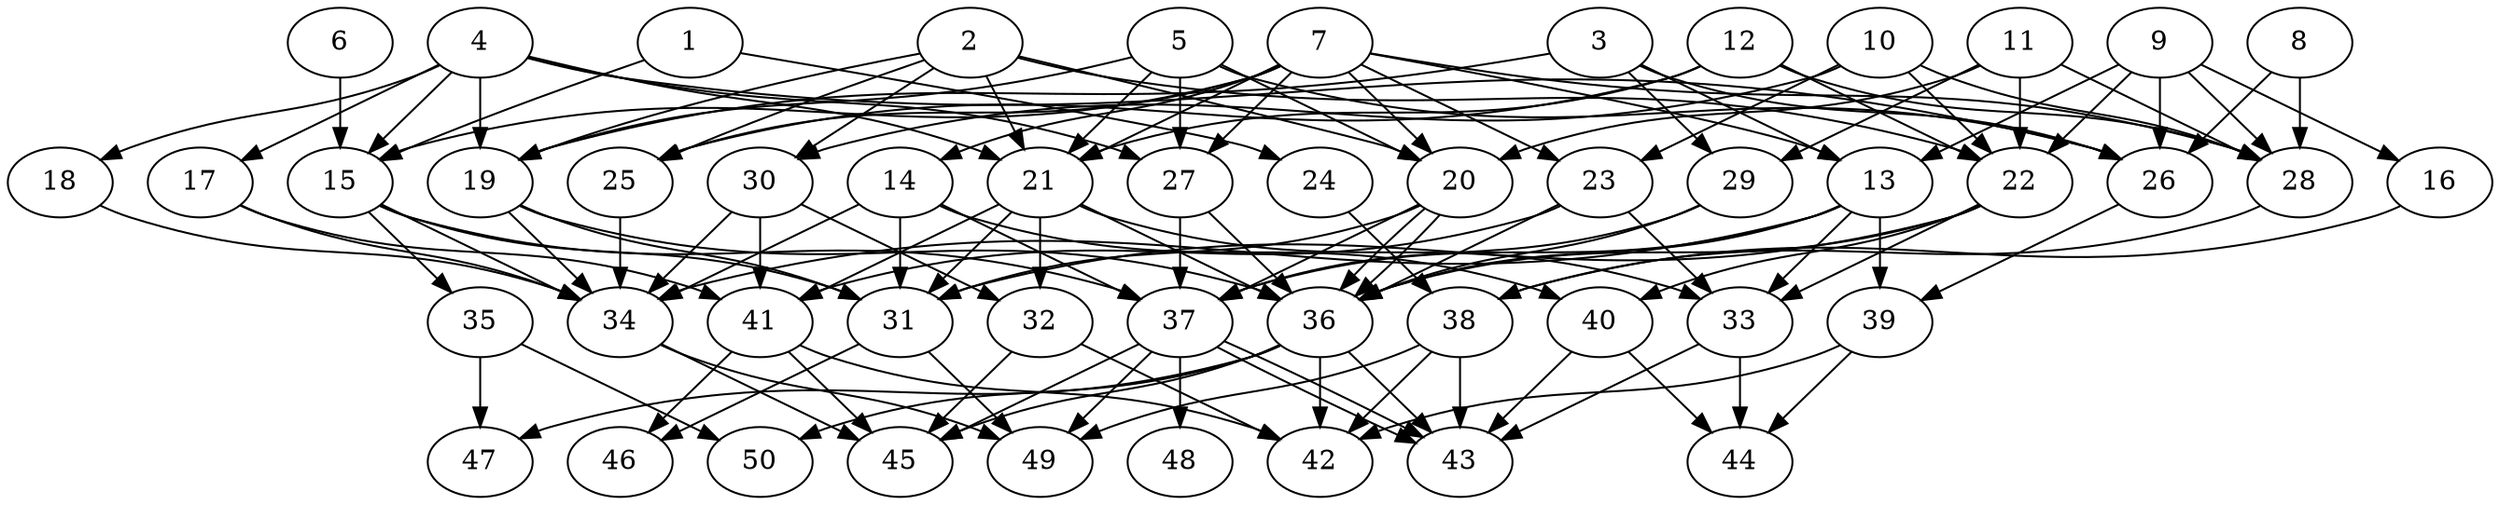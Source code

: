 // DAG automatically generated by daggen at Thu Oct  3 14:07:57 2019
// ./daggen --dot -n 50 --ccr 0.4 --fat 0.7 --regular 0.7 --density 0.5 --mindata 5242880 --maxdata 52428800 
digraph G {
  1 [size="52090880", alpha="0.09", expect_size="20836352"] 
  1 -> 15 [size ="20836352"]
  1 -> 24 [size ="20836352"]
  2 [size="29888000", alpha="0.02", expect_size="11955200"] 
  2 -> 19 [size ="11955200"]
  2 -> 20 [size ="11955200"]
  2 -> 21 [size ="11955200"]
  2 -> 22 [size ="11955200"]
  2 -> 25 [size ="11955200"]
  2 -> 30 [size ="11955200"]
  3 [size="115596800", alpha="0.06", expect_size="46238720"] 
  3 -> 13 [size ="46238720"]
  3 -> 19 [size ="46238720"]
  3 -> 26 [size ="46238720"]
  3 -> 29 [size ="46238720"]
  4 [size="104634880", alpha="0.04", expect_size="41853952"] 
  4 -> 15 [size ="41853952"]
  4 -> 17 [size ="41853952"]
  4 -> 18 [size ="41853952"]
  4 -> 19 [size ="41853952"]
  4 -> 21 [size ="41853952"]
  4 -> 26 [size ="41853952"]
  4 -> 27 [size ="41853952"]
  5 [size="47490560", alpha="0.14", expect_size="18996224"] 
  5 -> 19 [size ="18996224"]
  5 -> 20 [size ="18996224"]
  5 -> 21 [size ="18996224"]
  5 -> 26 [size ="18996224"]
  5 -> 27 [size ="18996224"]
  6 [size="46548480", alpha="0.04", expect_size="18619392"] 
  6 -> 15 [size ="18619392"]
  7 [size="66191360", alpha="0.09", expect_size="26476544"] 
  7 -> 13 [size ="26476544"]
  7 -> 14 [size ="26476544"]
  7 -> 15 [size ="26476544"]
  7 -> 20 [size ="26476544"]
  7 -> 21 [size ="26476544"]
  7 -> 23 [size ="26476544"]
  7 -> 25 [size ="26476544"]
  7 -> 27 [size ="26476544"]
  7 -> 28 [size ="26476544"]
  8 [size="52185600", alpha="0.15", expect_size="20874240"] 
  8 -> 26 [size ="20874240"]
  8 -> 28 [size ="20874240"]
  9 [size="90350080", alpha="0.18", expect_size="36140032"] 
  9 -> 13 [size ="36140032"]
  9 -> 16 [size ="36140032"]
  9 -> 22 [size ="36140032"]
  9 -> 26 [size ="36140032"]
  9 -> 28 [size ="36140032"]
  10 [size="122135040", alpha="0.19", expect_size="48854016"] 
  10 -> 22 [size ="48854016"]
  10 -> 23 [size ="48854016"]
  10 -> 28 [size ="48854016"]
  10 -> 30 [size ="48854016"]
  11 [size="34867200", alpha="0.13", expect_size="13946880"] 
  11 -> 20 [size ="13946880"]
  11 -> 22 [size ="13946880"]
  11 -> 28 [size ="13946880"]
  11 -> 29 [size ="13946880"]
  12 [size="89953280", alpha="0.18", expect_size="35981312"] 
  12 -> 21 [size ="35981312"]
  12 -> 22 [size ="35981312"]
  12 -> 25 [size ="35981312"]
  12 -> 28 [size ="35981312"]
  13 [size="101696000", alpha="0.06", expect_size="40678400"] 
  13 -> 33 [size ="40678400"]
  13 -> 34 [size ="40678400"]
  13 -> 36 [size ="40678400"]
  13 -> 37 [size ="40678400"]
  13 -> 39 [size ="40678400"]
  14 [size="17776640", alpha="0.04", expect_size="7110656"] 
  14 -> 31 [size ="7110656"]
  14 -> 34 [size ="7110656"]
  14 -> 37 [size ="7110656"]
  14 -> 40 [size ="7110656"]
  15 [size="39984640", alpha="0.01", expect_size="15993856"] 
  15 -> 31 [size ="15993856"]
  15 -> 34 [size ="15993856"]
  15 -> 35 [size ="15993856"]
  15 -> 37 [size ="15993856"]
  16 [size="122270720", alpha="0.11", expect_size="48908288"] 
  16 -> 38 [size ="48908288"]
  17 [size="26309120", alpha="0.07", expect_size="10523648"] 
  17 -> 34 [size ="10523648"]
  17 -> 41 [size ="10523648"]
  18 [size="79861760", alpha="0.13", expect_size="31944704"] 
  18 -> 34 [size ="31944704"]
  19 [size="48514560", alpha="0.03", expect_size="19405824"] 
  19 -> 31 [size ="19405824"]
  19 -> 34 [size ="19405824"]
  19 -> 36 [size ="19405824"]
  20 [size="34800640", alpha="0.10", expect_size="13920256"] 
  20 -> 31 [size ="13920256"]
  20 -> 36 [size ="13920256"]
  20 -> 36 [size ="13920256"]
  20 -> 37 [size ="13920256"]
  21 [size="27645440", alpha="0.04", expect_size="11058176"] 
  21 -> 31 [size ="11058176"]
  21 -> 32 [size ="11058176"]
  21 -> 33 [size ="11058176"]
  21 -> 36 [size ="11058176"]
  21 -> 41 [size ="11058176"]
  22 [size="103905280", alpha="0.20", expect_size="41562112"] 
  22 -> 31 [size ="41562112"]
  22 -> 33 [size ="41562112"]
  22 -> 36 [size ="41562112"]
  22 -> 40 [size ="41562112"]
  23 [size="91473920", alpha="0.14", expect_size="36589568"] 
  23 -> 33 [size ="36589568"]
  23 -> 36 [size ="36589568"]
  23 -> 41 [size ="36589568"]
  24 [size="128227840", alpha="0.03", expect_size="51291136"] 
  24 -> 38 [size ="51291136"]
  25 [size="32412160", alpha="0.18", expect_size="12964864"] 
  25 -> 34 [size ="12964864"]
  26 [size="40478720", alpha="0.19", expect_size="16191488"] 
  26 -> 39 [size ="16191488"]
  27 [size="105553920", alpha="0.09", expect_size="42221568"] 
  27 -> 36 [size ="42221568"]
  27 -> 37 [size ="42221568"]
  28 [size="27724800", alpha="0.05", expect_size="11089920"] 
  28 -> 38 [size ="11089920"]
  29 [size="104967680", alpha="0.15", expect_size="41987072"] 
  29 -> 36 [size ="41987072"]
  29 -> 37 [size ="41987072"]
  30 [size="122864640", alpha="0.03", expect_size="49145856"] 
  30 -> 32 [size ="49145856"]
  30 -> 34 [size ="49145856"]
  30 -> 41 [size ="49145856"]
  31 [size="63838720", alpha="0.15", expect_size="25535488"] 
  31 -> 46 [size ="25535488"]
  31 -> 49 [size ="25535488"]
  32 [size="84835840", alpha="0.19", expect_size="33934336"] 
  32 -> 42 [size ="33934336"]
  32 -> 45 [size ="33934336"]
  33 [size="84677120", alpha="0.19", expect_size="33870848"] 
  33 -> 43 [size ="33870848"]
  33 -> 44 [size ="33870848"]
  34 [size="47887360", alpha="0.20", expect_size="19154944"] 
  34 -> 45 [size ="19154944"]
  34 -> 49 [size ="19154944"]
  35 [size="65999360", alpha="0.05", expect_size="26399744"] 
  35 -> 47 [size ="26399744"]
  35 -> 50 [size ="26399744"]
  36 [size="55429120", alpha="0.08", expect_size="22171648"] 
  36 -> 42 [size ="22171648"]
  36 -> 43 [size ="22171648"]
  36 -> 45 [size ="22171648"]
  36 -> 47 [size ="22171648"]
  36 -> 50 [size ="22171648"]
  37 [size="49617920", alpha="0.14", expect_size="19847168"] 
  37 -> 43 [size ="19847168"]
  37 -> 43 [size ="19847168"]
  37 -> 45 [size ="19847168"]
  37 -> 48 [size ="19847168"]
  37 -> 49 [size ="19847168"]
  38 [size="101652480", alpha="0.11", expect_size="40660992"] 
  38 -> 42 [size ="40660992"]
  38 -> 43 [size ="40660992"]
  38 -> 49 [size ="40660992"]
  39 [size="14681600", alpha="0.14", expect_size="5872640"] 
  39 -> 42 [size ="5872640"]
  39 -> 44 [size ="5872640"]
  40 [size="101880320", alpha="0.01", expect_size="40752128"] 
  40 -> 43 [size ="40752128"]
  40 -> 44 [size ="40752128"]
  41 [size="118382080", alpha="0.11", expect_size="47352832"] 
  41 -> 42 [size ="47352832"]
  41 -> 45 [size ="47352832"]
  41 -> 46 [size ="47352832"]
  42 [size="85949440", alpha="0.15", expect_size="34379776"] 
  43 [size="81431040", alpha="0.13", expect_size="32572416"] 
  44 [size="75448320", alpha="0.11", expect_size="30179328"] 
  45 [size="72673280", alpha="0.12", expect_size="29069312"] 
  46 [size="99985920", alpha="0.17", expect_size="39994368"] 
  47 [size="30620160", alpha="0.18", expect_size="12248064"] 
  48 [size="113707520", alpha="0.02", expect_size="45483008"] 
  49 [size="62110720", alpha="0.01", expect_size="24844288"] 
  50 [size="29201920", alpha="0.19", expect_size="11680768"] 
}
